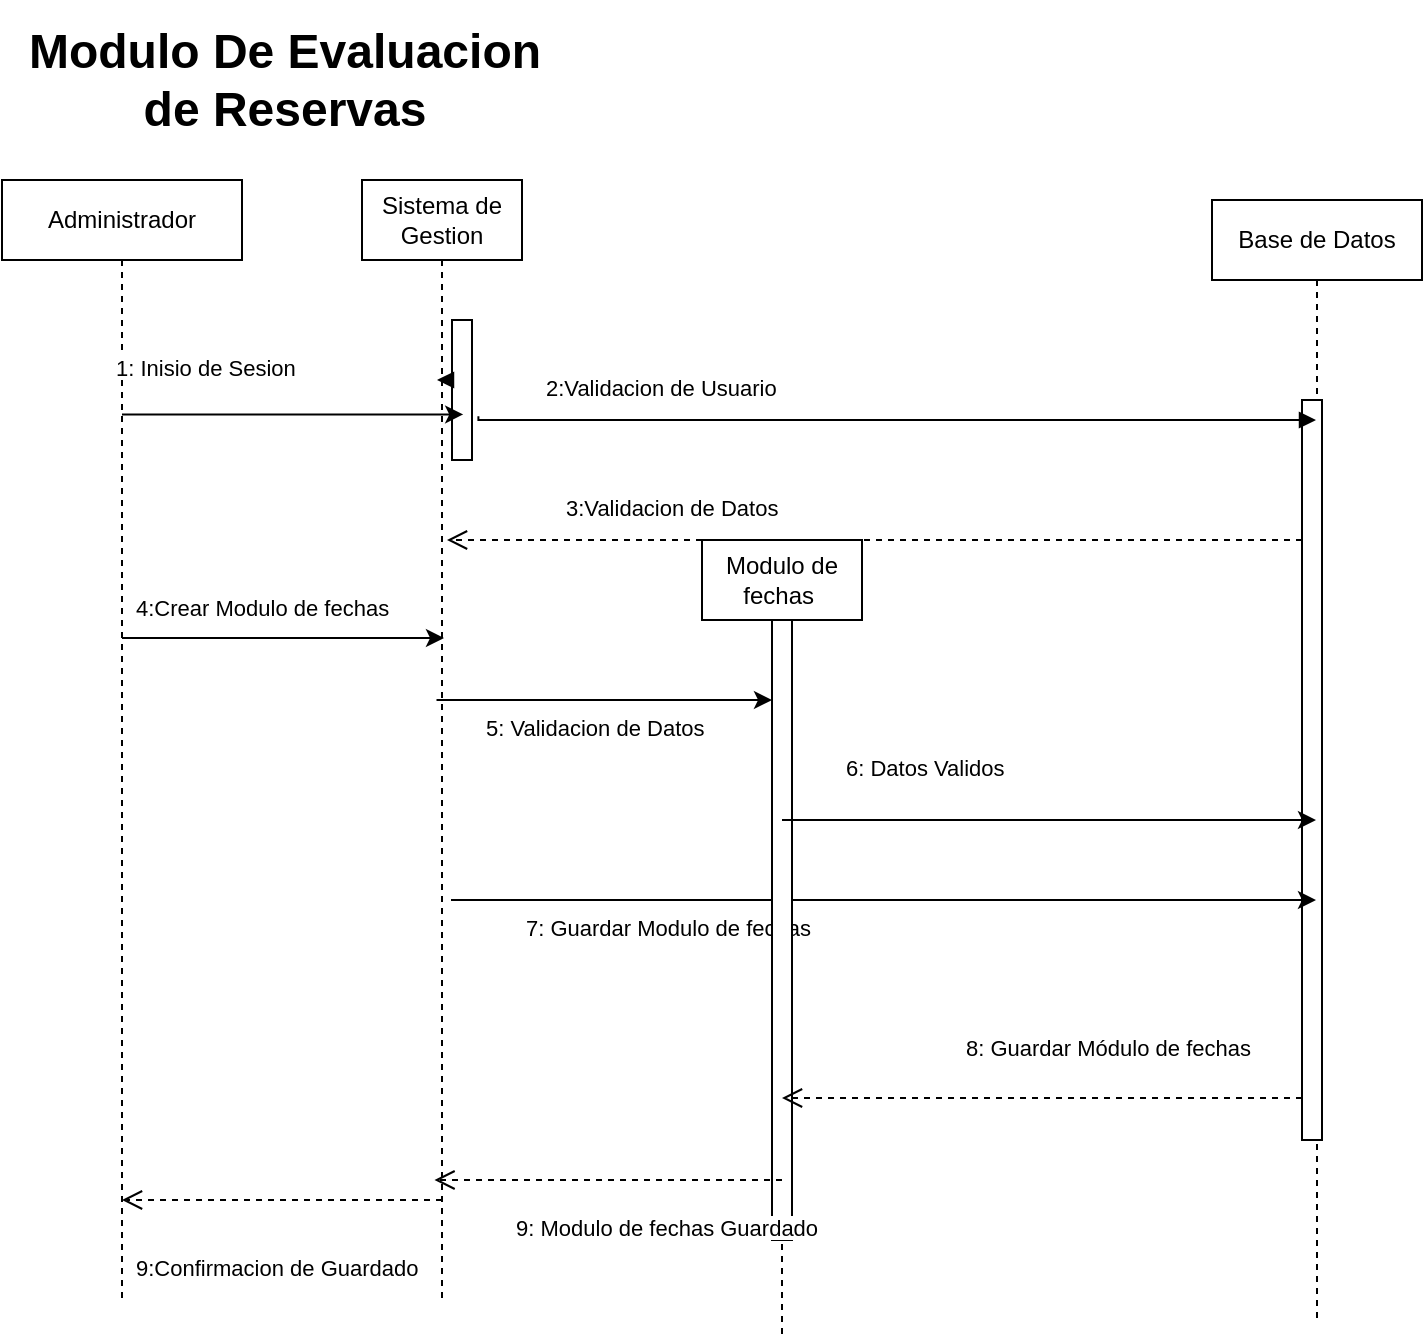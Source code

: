 <mxfile version="27.0.9">
  <diagram name="Página-1" id="YgvuKa7EYaIuWqwxBL0k">
    <mxGraphModel dx="692" dy="595" grid="1" gridSize="10" guides="1" tooltips="1" connect="1" arrows="1" fold="1" page="1" pageScale="1" pageWidth="827" pageHeight="1169" math="0" shadow="0">
      <root>
        <mxCell id="0" />
        <mxCell id="1" parent="0" />
        <mxCell id="QyrWTDYPAHigLOfQy5FT-1" value="&lt;font style=&quot;vertical-align: inherit;&quot;&gt;&lt;font style=&quot;vertical-align: inherit;&quot;&gt;Administrador&lt;/font&gt;&lt;/font&gt;" style="shape=umlLifeline;perimeter=lifelinePerimeter;whiteSpace=wrap;html=1;container=0;dropTarget=0;collapsible=0;recursiveResize=0;outlineConnect=0;portConstraint=eastwest;newEdgeStyle={&quot;edgeStyle&quot;:&quot;elbowEdgeStyle&quot;,&quot;elbow&quot;:&quot;vertical&quot;,&quot;curved&quot;:0,&quot;rounded&quot;:0};" vertex="1" parent="1">
          <mxGeometry x="270" y="270" width="120" height="560" as="geometry" />
        </mxCell>
        <mxCell id="QyrWTDYPAHigLOfQy5FT-2" value="Sistema de Gestion" style="shape=umlLifeline;perimeter=lifelinePerimeter;whiteSpace=wrap;html=1;container=0;dropTarget=0;collapsible=0;recursiveResize=0;outlineConnect=0;portConstraint=eastwest;newEdgeStyle={&quot;edgeStyle&quot;:&quot;elbowEdgeStyle&quot;,&quot;elbow&quot;:&quot;vertical&quot;,&quot;curved&quot;:0,&quot;rounded&quot;:0};" vertex="1" parent="1">
          <mxGeometry x="450" y="270" width="80" height="560" as="geometry" />
        </mxCell>
        <mxCell id="QyrWTDYPAHigLOfQy5FT-3" value="&lt;span style=&quot;color: rgba(0, 0, 0, 0); font-family: monospace; font-size: 0px; text-align: start;&quot;&gt;%3CmxGraphModel%3E%3Croot%3E%3CmxCell%20id%3D%220%22%2F%3E%3CmxCell%20id%3D%221%22%20parent%3D%220%22%2F%3E%3CmxCell%20id%3D%222%22%20value%3D%229%3AAgenda%20Disponible%22%20style%3D%22html%3D1%3BverticalAlign%3Dbottom%3BendArrow%3Dopen%3Bdashed%3D1%3BendSize%3D8%3BedgeStyle%3DelbowEdgeStyle%3Belbow%3Dhorizontal%3Bcurved%3D0%3Brounded%3D0%3BexitX%3D0.5%3BexitY%3D0.885%3BexitDx%3D0%3BexitDy%3D0%3BexitPerimeter%3D0%3BentryX%3D0.545%3BentryY%3D0.885%3BentryDx%3D0%3BentryDy%3D0%3BentryPerimeter%3D0%3B%22%20edge%3D%221%22%20parent%3D%221%22%3E%3CmxGeometry%20relative%3D%221%22%20as%3D%22geometry%22%3E%3CmxPoint%20x%3D%221030%22%20y%3D%22900%22%20as%3D%22targetPoint%22%2F%3E%3CArray%20as%3D%22points%22%3E%3CmxPoint%20x%3D%221135%22%20y%3D%22900%22%2F%3E%3C%2FArray%3E%3CmxPoint%20x%3D%221240%22%20y%3D%22900%22%20as%3D%22sourcePoint%22%2F%3E%3CmxPoint%20as%3D%22offset%22%2F%3E%3C%2FmxGeometry%3E%3C%2FmxCell%3E%3C%2Froot%3E%3C%2FmxGraphModel%3E&lt;/span&gt;" style="html=1;points=[];perimeter=orthogonalPerimeter;outlineConnect=0;targetShapes=umlLifeline;portConstraint=eastwest;newEdgeStyle={&quot;edgeStyle&quot;:&quot;elbowEdgeStyle&quot;,&quot;elbow&quot;:&quot;vertical&quot;,&quot;curved&quot;:0,&quot;rounded&quot;:0};" vertex="1" parent="QyrWTDYPAHigLOfQy5FT-2">
          <mxGeometry x="45" y="70" width="10" height="70" as="geometry" />
        </mxCell>
        <mxCell id="QyrWTDYPAHigLOfQy5FT-4" value="&lt;font style=&quot;vertical-align: inherit;&quot;&gt;&lt;font style=&quot;vertical-align: inherit;&quot;&gt;&lt;font style=&quot;vertical-align: inherit;&quot;&gt;&lt;font style=&quot;vertical-align: inherit;&quot;&gt;Base de Datos&lt;/font&gt;&lt;/font&gt;&lt;/font&gt;&lt;/font&gt;" style="shape=umlLifeline;perimeter=lifelinePerimeter;whiteSpace=wrap;html=1;container=0;dropTarget=0;collapsible=0;recursiveResize=0;outlineConnect=0;portConstraint=eastwest;newEdgeStyle={&quot;edgeStyle&quot;:&quot;elbowEdgeStyle&quot;,&quot;elbow&quot;:&quot;vertical&quot;,&quot;curved&quot;:0,&quot;rounded&quot;:0};" vertex="1" parent="1">
          <mxGeometry x="875" y="280" width="105" height="560" as="geometry" />
        </mxCell>
        <mxCell id="QyrWTDYPAHigLOfQy5FT-5" value="" style="html=1;points=[];perimeter=orthogonalPerimeter;outlineConnect=0;targetShapes=umlLifeline;portConstraint=eastwest;newEdgeStyle={&quot;edgeStyle&quot;:&quot;elbowEdgeStyle&quot;,&quot;elbow&quot;:&quot;vertical&quot;,&quot;curved&quot;:0,&quot;rounded&quot;:0};" vertex="1" parent="QyrWTDYPAHigLOfQy5FT-4">
          <mxGeometry x="45" y="100" width="10" height="370" as="geometry" />
        </mxCell>
        <mxCell id="QyrWTDYPAHigLOfQy5FT-6" value="" style="html=1;verticalAlign=bottom;endArrow=block;edgeStyle=elbowEdgeStyle;elbow=vertical;curved=0;rounded=0;exitX=0.916;exitY=0.952;exitDx=0;exitDy=0;exitPerimeter=0;" edge="1" parent="1" source="QyrWTDYPAHigLOfQy5FT-9" target="QyrWTDYPAHigLOfQy5FT-4">
          <mxGeometry relative="1" as="geometry">
            <mxPoint x="525" y="370" as="sourcePoint" />
            <Array as="points">
              <mxPoint x="615" y="390" />
            </Array>
            <mxPoint x="695" y="370" as="targetPoint" />
          </mxGeometry>
        </mxCell>
        <mxCell id="QyrWTDYPAHigLOfQy5FT-7" value="&lt;div style=&quot;text-align: center;&quot;&gt;&lt;span style=&quot;font-size: 11px; text-wrap: nowrap; background-color: rgb(255, 255, 255);&quot;&gt;&lt;font style=&quot;vertical-align: inherit;&quot;&gt;&lt;font style=&quot;vertical-align: inherit;&quot;&gt;2:Validacion de Usuario&lt;/font&gt;&lt;/font&gt;&lt;/span&gt;&lt;/div&gt;" style="text;whiteSpace=wrap;html=1;" vertex="1" parent="1">
          <mxGeometry x="540" y="360" width="110" height="40" as="geometry" />
        </mxCell>
        <mxCell id="QyrWTDYPAHigLOfQy5FT-8" value="" style="html=1;verticalAlign=bottom;endArrow=block;edgeStyle=elbowEdgeStyle;elbow=vertical;curved=0;rounded=0;" edge="1" parent="1" source="QyrWTDYPAHigLOfQy5FT-2" target="QyrWTDYPAHigLOfQy5FT-9">
          <mxGeometry relative="1" as="geometry">
            <mxPoint x="505" y="370" as="sourcePoint" />
            <Array as="points" />
            <mxPoint x="675" y="370" as="targetPoint" />
          </mxGeometry>
        </mxCell>
        <mxCell id="QyrWTDYPAHigLOfQy5FT-9" value="&lt;div style=&quot;text-align: center;&quot;&gt;&lt;span style=&quot;font-size: 11px; text-wrap: nowrap; background-color: rgb(255, 255, 255);&quot;&gt;&lt;font style=&quot;vertical-align: inherit;&quot;&gt;&lt;font style=&quot;vertical-align: inherit;&quot;&gt;&lt;font style=&quot;vertical-align: inherit;&quot;&gt;&lt;font style=&quot;vertical-align: inherit;&quot;&gt;1: Inisio de Sesion&lt;/font&gt;&lt;/font&gt;&lt;/font&gt;&lt;/font&gt;&lt;/span&gt;&lt;/div&gt;" style="text;whiteSpace=wrap;html=1;" vertex="1" parent="1">
          <mxGeometry x="325" y="350" width="200" height="40" as="geometry" />
        </mxCell>
        <mxCell id="QyrWTDYPAHigLOfQy5FT-10" value="" style="html=1;verticalAlign=bottom;endArrow=open;dashed=1;endSize=8;edgeStyle=elbowEdgeStyle;elbow=horizontal;curved=0;rounded=0;" edge="1" parent="1" source="QyrWTDYPAHigLOfQy5FT-5">
          <mxGeometry x="-0.005" y="-20" relative="1" as="geometry">
            <mxPoint x="492.5" y="450" as="targetPoint" />
            <Array as="points">
              <mxPoint x="587.5" y="450" />
            </Array>
            <mxPoint x="687.5" y="450" as="sourcePoint" />
            <mxPoint as="offset" />
          </mxGeometry>
        </mxCell>
        <mxCell id="QyrWTDYPAHigLOfQy5FT-11" value="" style="endArrow=classic;html=1;rounded=0;entryX=0.878;entryY=0.931;entryDx=0;entryDy=0;entryPerimeter=0;" edge="1" parent="1" source="QyrWTDYPAHigLOfQy5FT-1" target="QyrWTDYPAHigLOfQy5FT-9">
          <mxGeometry width="50" height="50" relative="1" as="geometry">
            <mxPoint x="335" y="430" as="sourcePoint" />
            <mxPoint x="385" y="380" as="targetPoint" />
          </mxGeometry>
        </mxCell>
        <mxCell id="QyrWTDYPAHigLOfQy5FT-12" value="&lt;div style=&quot;text-align: center;&quot;&gt;&lt;span style=&quot;font-size: 11px; text-wrap: nowrap; background-color: rgb(255, 255, 255);&quot;&gt;&lt;font style=&quot;vertical-align: inherit;&quot;&gt;&lt;font style=&quot;vertical-align: inherit;&quot;&gt;&lt;font style=&quot;vertical-align: inherit;&quot;&gt;&lt;font style=&quot;vertical-align: inherit;&quot;&gt;&lt;font style=&quot;vertical-align: inherit;&quot;&gt;&lt;font style=&quot;vertical-align: inherit;&quot;&gt;&lt;font style=&quot;vertical-align: inherit;&quot;&gt;&lt;font style=&quot;vertical-align: inherit;&quot;&gt;4:Crear Modulo de fechas&lt;/font&gt;&lt;/font&gt;&lt;/font&gt;&lt;/font&gt;&lt;/font&gt;&lt;/font&gt;&lt;/font&gt;&lt;/font&gt;&lt;/span&gt;&lt;/div&gt;" style="text;whiteSpace=wrap;html=1;" vertex="1" parent="1">
          <mxGeometry x="335" y="470" width="130" height="40" as="geometry" />
        </mxCell>
        <mxCell id="QyrWTDYPAHigLOfQy5FT-13" value="" style="endArrow=classic;html=1;rounded=0;" edge="1" parent="1" target="QyrWTDYPAHigLOfQy5FT-23">
          <mxGeometry width="50" height="50" relative="1" as="geometry">
            <mxPoint x="487.25" y="530" as="sourcePoint" />
            <mxPoint x="702.75" y="530" as="targetPoint" />
          </mxGeometry>
        </mxCell>
        <mxCell id="QyrWTDYPAHigLOfQy5FT-14" value="&lt;div style=&quot;text-align: center;&quot;&gt;&lt;span style=&quot;font-size: 11px; text-wrap: nowrap; background-color: rgb(255, 255, 255);&quot;&gt;9:Confirmacion de Guardado&lt;/span&gt;&lt;/div&gt;" style="text;whiteSpace=wrap;html=1;" vertex="1" parent="1">
          <mxGeometry x="335" y="800" width="130" height="40" as="geometry" />
        </mxCell>
        <mxCell id="QyrWTDYPAHigLOfQy5FT-15" value="" style="endArrow=classic;html=1;rounded=0;" edge="1" parent="1">
          <mxGeometry width="50" height="50" relative="1" as="geometry">
            <mxPoint x="330" y="499" as="sourcePoint" />
            <mxPoint x="491" y="499" as="targetPoint" />
          </mxGeometry>
        </mxCell>
        <mxCell id="QyrWTDYPAHigLOfQy5FT-16" value="&lt;div style=&quot;text-align: center;&quot;&gt;&lt;span style=&quot;font-size: 11px; text-wrap: nowrap; background-color: rgb(255, 255, 255);&quot;&gt;&lt;font style=&quot;vertical-align: inherit;&quot;&gt;&lt;font style=&quot;vertical-align: inherit;&quot;&gt;5: Validacion de Datos&lt;/font&gt;&lt;/font&gt;&lt;/span&gt;&lt;/div&gt;" style="text;whiteSpace=wrap;html=1;" vertex="1" parent="1">
          <mxGeometry x="510" y="530" width="110" height="40" as="geometry" />
        </mxCell>
        <mxCell id="QyrWTDYPAHigLOfQy5FT-17" value="&lt;div style=&quot;text-align: center;&quot;&gt;&lt;span style=&quot;font-size: 11px; text-wrap: nowrap; background-color: rgb(255, 255, 255);&quot;&gt;&lt;font style=&quot;vertical-align: inherit;&quot;&gt;&lt;font style=&quot;vertical-align: inherit;&quot;&gt;3:Validacion de Datos&lt;/font&gt;&lt;/font&gt;&lt;/span&gt;&lt;/div&gt;" style="text;whiteSpace=wrap;html=1;" vertex="1" parent="1">
          <mxGeometry x="550" y="420" width="110" height="40" as="geometry" />
        </mxCell>
        <mxCell id="QyrWTDYPAHigLOfQy5FT-18" value="&lt;div style=&quot;text-align: center;&quot;&gt;&lt;span style=&quot;font-size: 11px; text-wrap: nowrap; background-color: rgb(255, 255, 255);&quot;&gt;6: Datos Validos&lt;/span&gt;&lt;/div&gt;" style="text;whiteSpace=wrap;html=1;" vertex="1" parent="1">
          <mxGeometry x="690" y="550" width="110" height="40" as="geometry" />
        </mxCell>
        <mxCell id="QyrWTDYPAHigLOfQy5FT-19" value="" style="endArrow=classic;html=1;rounded=0;" edge="1" parent="1" target="QyrWTDYPAHigLOfQy5FT-4">
          <mxGeometry width="50" height="50" relative="1" as="geometry">
            <mxPoint x="494.5" y="630" as="sourcePoint" />
            <mxPoint x="655.5" y="630" as="targetPoint" />
          </mxGeometry>
        </mxCell>
        <mxCell id="QyrWTDYPAHigLOfQy5FT-20" value="&lt;div style=&quot;text-align: center;&quot;&gt;&lt;span style=&quot;font-size: 11px; text-wrap: nowrap; background-color: rgb(255, 255, 255);&quot;&gt;&lt;font style=&quot;vertical-align: inherit;&quot;&gt;&lt;font style=&quot;vertical-align: inherit;&quot;&gt;&lt;font style=&quot;vertical-align: inherit;&quot;&gt;&lt;font style=&quot;vertical-align: inherit;&quot;&gt;7: Guardar Modulo de fechas&lt;/font&gt;&lt;/font&gt;&lt;/font&gt;&lt;/font&gt;&lt;/span&gt;&lt;/div&gt;" style="text;whiteSpace=wrap;html=1;" vertex="1" parent="1">
          <mxGeometry x="530" y="630" width="110" height="40" as="geometry" />
        </mxCell>
        <mxCell id="QyrWTDYPAHigLOfQy5FT-21" value="&lt;div style=&quot;text-align: center;&quot;&gt;&lt;span style=&quot;font-size: 11px; text-wrap: nowrap; background-color: rgb(255, 255, 255);&quot;&gt;&lt;font style=&quot;vertical-align: inherit;&quot;&gt;&lt;font style=&quot;vertical-align: inherit;&quot;&gt;&lt;font style=&quot;vertical-align: inherit;&quot;&gt;&lt;font style=&quot;vertical-align: inherit;&quot;&gt;8: Guardar Módulo de fechas&lt;/font&gt;&lt;/font&gt;&lt;/font&gt;&lt;/font&gt;&lt;/span&gt;&lt;/div&gt;" style="text;whiteSpace=wrap;html=1;" vertex="1" parent="1">
          <mxGeometry x="750" y="690" width="110" height="40" as="geometry" />
        </mxCell>
        <mxCell id="QyrWTDYPAHigLOfQy5FT-22" value="&lt;font style=&quot;vertical-align: inherit;&quot;&gt;&lt;font style=&quot;vertical-align: inherit;&quot;&gt;Modulo de fechas&amp;nbsp;&lt;/font&gt;&lt;/font&gt;" style="shape=umlLifeline;perimeter=lifelinePerimeter;whiteSpace=wrap;html=1;container=0;dropTarget=0;collapsible=0;recursiveResize=0;outlineConnect=0;portConstraint=eastwest;newEdgeStyle={&quot;edgeStyle&quot;:&quot;elbowEdgeStyle&quot;,&quot;elbow&quot;:&quot;vertical&quot;,&quot;curved&quot;:0,&quot;rounded&quot;:0};" vertex="1" parent="1">
          <mxGeometry x="620" y="450" width="80" height="400" as="geometry" />
        </mxCell>
        <mxCell id="QyrWTDYPAHigLOfQy5FT-23" value="&lt;span style=&quot;color: rgba(0, 0, 0, 0); font-family: monospace; font-size: 0px; text-align: start;&quot;&gt;%3CmxGraphModel%3E%3Croot%3E%3CmxCell%20id%3D%220%22%2F%3E%3CmxCell%20id%3D%221%22%20parent%3D%220%22%2F%3E%3CmxCell%20id%3D%222%22%20value%3D%229%3AAgenda%20Disponible%22%20style%3D%22html%3D1%3BverticalAlign%3Dbottom%3BendArrow%3Dopen%3Bdashed%3D1%3BendSize%3D8%3BedgeStyle%3DelbowEdgeStyle%3Belbow%3Dhorizontal%3Bcurved%3D0%3Brounded%3D0%3BexitX%3D0.5%3BexitY%3D0.885%3BexitDx%3D0%3BexitDy%3D0%3BexitPerimeter%3D0%3BentryX%3D0.545%3BentryY%3D0.885%3BentryDx%3D0%3BentryDy%3D0%3BentryPerimeter%3D0%3B%22%20edge%3D%221%22%20parent%3D%221%22%3E%3CmxGeometry%20relative%3D%221%22%20as%3D%22geometry%22%3E%3CmxPoint%20x%3D%221030%22%20y%3D%22900%22%20as%3D%22targetPoint%22%2F%3E%3CArray%20as%3D%22points%22%3E%3CmxPoint%20x%3D%221135%22%20y%3D%22900%22%2F%3E%3C%2FArray%3E%3CmxPoint%20x%3D%221240%22%20y%3D%22900%22%20as%3D%22sourcePoint%22%2F%3E%3CmxPoint%20as%3D%22offset%22%2F%3E%3C%2FmxGeometry%3E%3C%2FmxCell%3E%3C%2Froot%3E%3C%2FmxGraphModel%3E&lt;/span&gt;" style="html=1;points=[];perimeter=orthogonalPerimeter;outlineConnect=0;targetShapes=umlLifeline;portConstraint=eastwest;newEdgeStyle={&quot;edgeStyle&quot;:&quot;elbowEdgeStyle&quot;,&quot;elbow&quot;:&quot;vertical&quot;,&quot;curved&quot;:0,&quot;rounded&quot;:0};" vertex="1" parent="QyrWTDYPAHigLOfQy5FT-22">
          <mxGeometry x="35" y="40" width="10" height="310" as="geometry" />
        </mxCell>
        <mxCell id="QyrWTDYPAHigLOfQy5FT-24" value="" style="endArrow=classic;html=1;rounded=0;" edge="1" parent="1" target="QyrWTDYPAHigLOfQy5FT-4">
          <mxGeometry width="50" height="50" relative="1" as="geometry">
            <mxPoint x="660" y="590" as="sourcePoint" />
            <mxPoint x="801" y="590" as="targetPoint" />
          </mxGeometry>
        </mxCell>
        <mxCell id="QyrWTDYPAHigLOfQy5FT-25" value="" style="html=1;verticalAlign=bottom;endArrow=open;dashed=1;endSize=8;edgeStyle=elbowEdgeStyle;elbow=horizontal;curved=0;rounded=0;" edge="1" parent="1" source="QyrWTDYPAHigLOfQy5FT-5">
          <mxGeometry x="-0.005" y="-20" relative="1" as="geometry">
            <mxPoint x="660" y="729" as="targetPoint" />
            <Array as="points">
              <mxPoint x="925" y="720" />
            </Array>
            <mxPoint x="956.25" y="729" as="sourcePoint" />
            <mxPoint as="offset" />
          </mxGeometry>
        </mxCell>
        <mxCell id="QyrWTDYPAHigLOfQy5FT-26" value="" style="html=1;verticalAlign=bottom;endArrow=open;dashed=1;endSize=8;edgeStyle=elbowEdgeStyle;elbow=horizontal;curved=0;rounded=0;" edge="1" parent="1">
          <mxGeometry x="-0.005" y="-20" relative="1" as="geometry">
            <mxPoint x="486.25" y="770" as="targetPoint" />
            <Array as="points" />
            <mxPoint x="660" y="770" as="sourcePoint" />
            <mxPoint as="offset" />
          </mxGeometry>
        </mxCell>
        <mxCell id="QyrWTDYPAHigLOfQy5FT-27" value="&lt;div style=&quot;text-align: center;&quot;&gt;&lt;span style=&quot;font-size: 11px; text-wrap: nowrap; background-color: rgb(255, 255, 255);&quot;&gt;&lt;font style=&quot;vertical-align: inherit;&quot;&gt;&lt;font style=&quot;vertical-align: inherit;&quot;&gt;&lt;font style=&quot;vertical-align: inherit;&quot;&gt;&lt;font style=&quot;vertical-align: inherit;&quot;&gt;9: Modulo de fechas Guardado&lt;/font&gt;&lt;/font&gt;&lt;/font&gt;&lt;/font&gt;&lt;/span&gt;&lt;/div&gt;" style="text;whiteSpace=wrap;html=1;" vertex="1" parent="1">
          <mxGeometry x="525" y="780" width="110" height="40" as="geometry" />
        </mxCell>
        <mxCell id="QyrWTDYPAHigLOfQy5FT-28" value="" style="html=1;verticalAlign=bottom;endArrow=open;dashed=1;endSize=8;edgeStyle=elbowEdgeStyle;elbow=horizontal;curved=0;rounded=0;" edge="1" parent="1">
          <mxGeometry x="-0.005" y="-20" relative="1" as="geometry">
            <mxPoint x="330" y="780" as="targetPoint" />
            <Array as="points" />
            <mxPoint x="490" y="780" as="sourcePoint" />
            <mxPoint as="offset" />
          </mxGeometry>
        </mxCell>
        <mxCell id="QyrWTDYPAHigLOfQy5FT-29" value="&lt;b&gt;&lt;font style=&quot;font-size: 24px;&quot;&gt;Modulo De Evaluacion de Reservas&lt;/font&gt;&lt;/b&gt;" style="text;html=1;align=center;verticalAlign=middle;whiteSpace=wrap;rounded=0;" vertex="1" parent="1">
          <mxGeometry x="280" y="180" width="263" height="80" as="geometry" />
        </mxCell>
      </root>
    </mxGraphModel>
  </diagram>
</mxfile>
